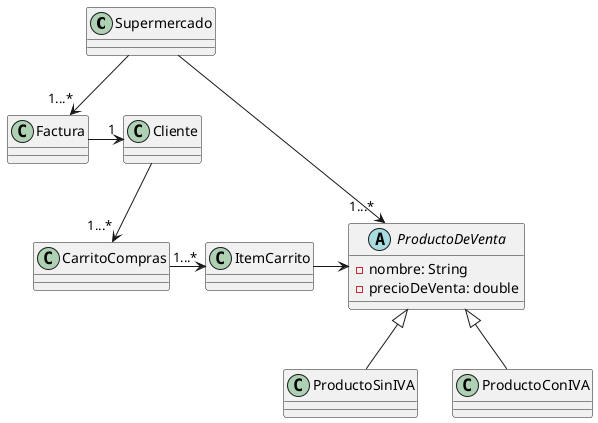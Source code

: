 @startuml
'https://plantuml.com/class-diagram

class Supermercado {
}

class Cliente {
}

Supermercado --> "1...*" Factura

Supermercado --> "1...*" ProductoDeVenta

ProductoSinIVA --u|> ProductoDeVenta
ProductoConIVA --u|> ProductoDeVenta
Cliente --> "1...*"CarritoCompras
CarritoCompras -> "1...*" ItemCarrito
ItemCarrito -> ProductoDeVenta
Factura -> "1" Cliente

abstract class ProductoDeVenta{
    - nombre: String
    - precioDeVenta: double

}


@enduml
